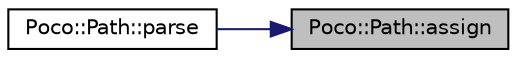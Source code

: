 digraph "Poco::Path::assign"
{
 // LATEX_PDF_SIZE
  edge [fontname="Helvetica",fontsize="10",labelfontname="Helvetica",labelfontsize="10"];
  node [fontname="Helvetica",fontsize="10",shape=record];
  rankdir="RL";
  Node1 [label="Poco::Path::assign",height=0.2,width=0.4,color="black", fillcolor="grey75", style="filled", fontcolor="black",tooltip="Swaps the path with another one."];
  Node1 -> Node2 [dir="back",color="midnightblue",fontsize="10",style="solid",fontname="Helvetica"];
  Node2 [label="Poco::Path::parse",height=0.2,width=0.4,color="black", fillcolor="white", style="filled",URL="$classPoco_1_1Path.html#a02585e72b8f5cfba5108643204dcdd39",tooltip="Returns a string containing the path in the given format."];
}
